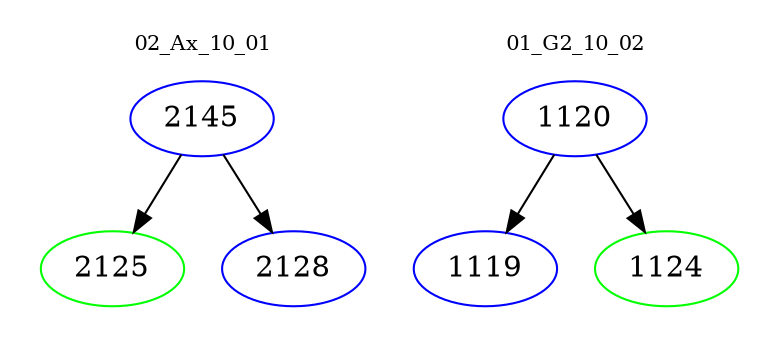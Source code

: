 digraph{
subgraph cluster_0 {
color = white
label = "02_Ax_10_01";
fontsize=10;
T0_2145 [label="2145", color="blue"]
T0_2145 -> T0_2125 [color="black"]
T0_2125 [label="2125", color="green"]
T0_2145 -> T0_2128 [color="black"]
T0_2128 [label="2128", color="blue"]
}
subgraph cluster_1 {
color = white
label = "01_G2_10_02";
fontsize=10;
T1_1120 [label="1120", color="blue"]
T1_1120 -> T1_1119 [color="black"]
T1_1119 [label="1119", color="blue"]
T1_1120 -> T1_1124 [color="black"]
T1_1124 [label="1124", color="green"]
}
}
